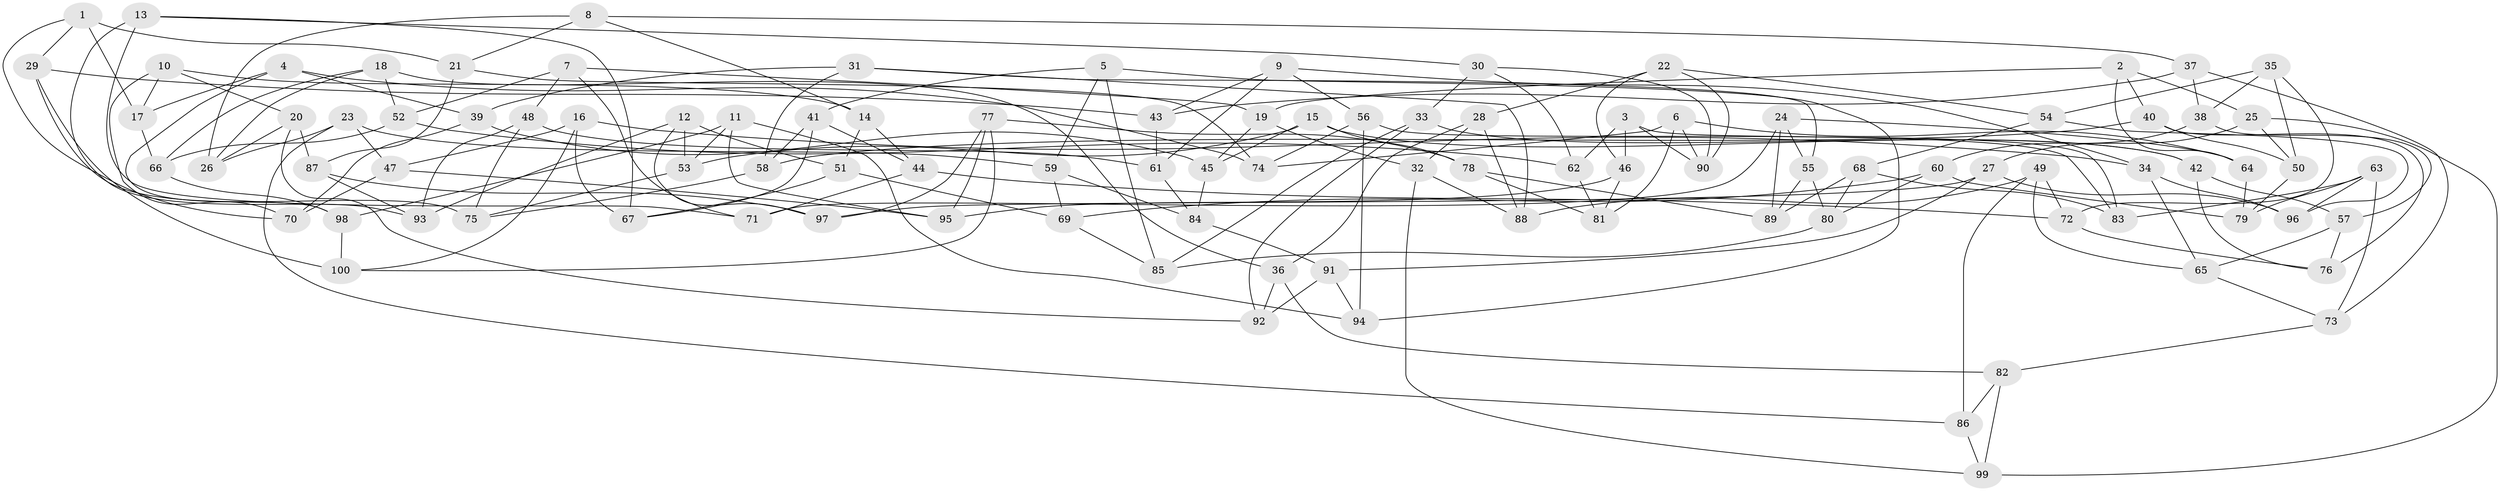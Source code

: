 // Generated by graph-tools (version 1.1) at 2025/39/02/21/25 10:39:00]
// undirected, 100 vertices, 200 edges
graph export_dot {
graph [start="1"]
  node [color=gray90,style=filled];
  1;
  2;
  3;
  4;
  5;
  6;
  7;
  8;
  9;
  10;
  11;
  12;
  13;
  14;
  15;
  16;
  17;
  18;
  19;
  20;
  21;
  22;
  23;
  24;
  25;
  26;
  27;
  28;
  29;
  30;
  31;
  32;
  33;
  34;
  35;
  36;
  37;
  38;
  39;
  40;
  41;
  42;
  43;
  44;
  45;
  46;
  47;
  48;
  49;
  50;
  51;
  52;
  53;
  54;
  55;
  56;
  57;
  58;
  59;
  60;
  61;
  62;
  63;
  64;
  65;
  66;
  67;
  68;
  69;
  70;
  71;
  72;
  73;
  74;
  75;
  76;
  77;
  78;
  79;
  80;
  81;
  82;
  83;
  84;
  85;
  86;
  87;
  88;
  89;
  90;
  91;
  92;
  93;
  94;
  95;
  96;
  97;
  98;
  99;
  100;
  1 -- 29;
  1 -- 70;
  1 -- 17;
  1 -- 21;
  2 -- 25;
  2 -- 40;
  2 -- 19;
  2 -- 64;
  3 -- 90;
  3 -- 62;
  3 -- 46;
  3 -- 83;
  4 -- 17;
  4 -- 74;
  4 -- 98;
  4 -- 39;
  5 -- 59;
  5 -- 41;
  5 -- 94;
  5 -- 85;
  6 -- 74;
  6 -- 64;
  6 -- 90;
  6 -- 81;
  7 -- 52;
  7 -- 71;
  7 -- 19;
  7 -- 48;
  8 -- 21;
  8 -- 14;
  8 -- 37;
  8 -- 26;
  9 -- 34;
  9 -- 56;
  9 -- 43;
  9 -- 61;
  10 -- 14;
  10 -- 70;
  10 -- 17;
  10 -- 20;
  11 -- 94;
  11 -- 95;
  11 -- 53;
  11 -- 98;
  12 -- 93;
  12 -- 53;
  12 -- 51;
  12 -- 97;
  13 -- 93;
  13 -- 67;
  13 -- 71;
  13 -- 30;
  14 -- 44;
  14 -- 51;
  15 -- 42;
  15 -- 78;
  15 -- 53;
  15 -- 45;
  16 -- 67;
  16 -- 100;
  16 -- 47;
  16 -- 34;
  17 -- 66;
  18 -- 52;
  18 -- 26;
  18 -- 66;
  18 -- 36;
  19 -- 32;
  19 -- 45;
  20 -- 26;
  20 -- 87;
  20 -- 92;
  21 -- 87;
  21 -- 74;
  22 -- 54;
  22 -- 90;
  22 -- 46;
  22 -- 28;
  23 -- 47;
  23 -- 59;
  23 -- 26;
  23 -- 86;
  24 -- 89;
  24 -- 64;
  24 -- 71;
  24 -- 55;
  25 -- 99;
  25 -- 27;
  25 -- 50;
  27 -- 96;
  27 -- 91;
  27 -- 97;
  28 -- 36;
  28 -- 88;
  28 -- 32;
  29 -- 75;
  29 -- 43;
  29 -- 100;
  30 -- 90;
  30 -- 33;
  30 -- 62;
  31 -- 39;
  31 -- 88;
  31 -- 55;
  31 -- 58;
  32 -- 99;
  32 -- 88;
  33 -- 42;
  33 -- 92;
  33 -- 85;
  34 -- 96;
  34 -- 65;
  35 -- 54;
  35 -- 50;
  35 -- 72;
  35 -- 38;
  36 -- 82;
  36 -- 92;
  37 -- 73;
  37 -- 43;
  37 -- 38;
  38 -- 57;
  38 -- 60;
  39 -- 45;
  39 -- 70;
  40 -- 50;
  40 -- 76;
  40 -- 58;
  41 -- 44;
  41 -- 58;
  41 -- 67;
  42 -- 76;
  42 -- 57;
  43 -- 61;
  44 -- 71;
  44 -- 72;
  45 -- 84;
  46 -- 81;
  46 -- 95;
  47 -- 70;
  47 -- 95;
  48 -- 93;
  48 -- 75;
  48 -- 61;
  49 -- 72;
  49 -- 88;
  49 -- 65;
  49 -- 86;
  50 -- 79;
  51 -- 69;
  51 -- 67;
  52 -- 62;
  52 -- 66;
  53 -- 75;
  54 -- 68;
  54 -- 96;
  55 -- 89;
  55 -- 80;
  56 -- 94;
  56 -- 74;
  56 -- 83;
  57 -- 76;
  57 -- 65;
  58 -- 75;
  59 -- 84;
  59 -- 69;
  60 -- 80;
  60 -- 79;
  60 -- 69;
  61 -- 84;
  62 -- 81;
  63 -- 79;
  63 -- 96;
  63 -- 73;
  63 -- 83;
  64 -- 79;
  65 -- 73;
  66 -- 98;
  68 -- 83;
  68 -- 89;
  68 -- 80;
  69 -- 85;
  72 -- 76;
  73 -- 82;
  77 -- 78;
  77 -- 97;
  77 -- 95;
  77 -- 100;
  78 -- 81;
  78 -- 89;
  80 -- 85;
  82 -- 99;
  82 -- 86;
  84 -- 91;
  86 -- 99;
  87 -- 97;
  87 -- 93;
  91 -- 94;
  91 -- 92;
  98 -- 100;
}
